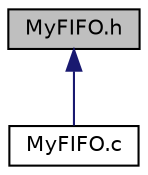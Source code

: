 digraph "MyFIFO.h"
{
 // LATEX_PDF_SIZE
  edge [fontname="Helvetica",fontsize="10",labelfontname="Helvetica",labelfontsize="10"];
  node [fontname="Helvetica",fontsize="10",shape=record];
  Node1 [label="MyFIFO.h",height=0.2,width=0.4,color="black", fillcolor="grey75", style="filled", fontcolor="black",tooltip="header support file"];
  Node1 -> Node2 [dir="back",color="midnightblue",fontsize="10",style="solid"];
  Node2 [label="MyFIFO.c",height=0.2,width=0.4,color="black", fillcolor="white", style="filled",URL="$MyFIFO_8c.html",tooltip="Main file with the creation of the queue and related functions."];
}
